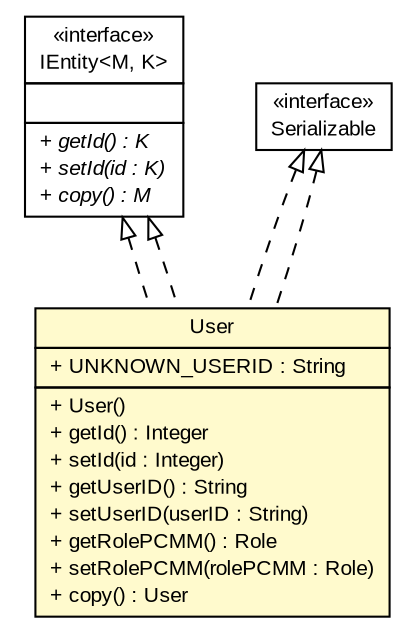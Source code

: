 #!/usr/local/bin/dot
#
# Class diagram 
# Generated by UMLGraph version R5_6-24-gf6e263 (http://www.umlgraph.org/)
#

digraph G {
	edge [fontname="arial",fontsize=10,labelfontname="arial",labelfontsize=10];
	node [fontname="arial",fontsize=10,shape=plaintext];
	nodesep=0.25;
	ranksep=0.5;
	// gov.sandia.cf.model.IEntity<M, K>
	c436826 [label=<<table title="gov.sandia.cf.model.IEntity" border="0" cellborder="1" cellspacing="0" cellpadding="2" port="p" href="./IEntity.html">
		<tr><td><table border="0" cellspacing="0" cellpadding="1">
<tr><td align="center" balign="center"> &#171;interface&#187; </td></tr>
<tr><td align="center" balign="center"> IEntity&lt;M, K&gt; </td></tr>
		</table></td></tr>
		<tr><td><table border="0" cellspacing="0" cellpadding="1">
<tr><td align="left" balign="left">  </td></tr>
		</table></td></tr>
		<tr><td><table border="0" cellspacing="0" cellpadding="1">
<tr><td align="left" balign="left"><font face="arial italic" point-size="10.0"> + getId() : K </font></td></tr>
<tr><td align="left" balign="left"><font face="arial italic" point-size="10.0"> + setId(id : K) </font></td></tr>
<tr><td align="left" balign="left"><font face="arial italic" point-size="10.0"> + copy() : M </font></td></tr>
		</table></td></tr>
		</table>>, URL="./IEntity.html", fontname="arial", fontcolor="black", fontsize=10.0];
	// gov.sandia.cf.model.User
	c436925 [label=<<table title="gov.sandia.cf.model.User" border="0" cellborder="1" cellspacing="0" cellpadding="2" port="p" bgcolor="lemonChiffon" href="./User.html">
		<tr><td><table border="0" cellspacing="0" cellpadding="1">
<tr><td align="center" balign="center"> User </td></tr>
		</table></td></tr>
		<tr><td><table border="0" cellspacing="0" cellpadding="1">
<tr><td align="left" balign="left"> + UNKNOWN_USERID : String </td></tr>
		</table></td></tr>
		<tr><td><table border="0" cellspacing="0" cellpadding="1">
<tr><td align="left" balign="left"> + User() </td></tr>
<tr><td align="left" balign="left"> + getId() : Integer </td></tr>
<tr><td align="left" balign="left"> + setId(id : Integer) </td></tr>
<tr><td align="left" balign="left"> + getUserID() : String </td></tr>
<tr><td align="left" balign="left"> + setUserID(userID : String) </td></tr>
<tr><td align="left" balign="left"> + getRolePCMM() : Role </td></tr>
<tr><td align="left" balign="left"> + setRolePCMM(rolePCMM : Role) </td></tr>
<tr><td align="left" balign="left"> + copy() : User </td></tr>
		</table></td></tr>
		</table>>, URL="./User.html", fontname="arial", fontcolor="black", fontsize=10.0];
	//gov.sandia.cf.model.User implements java.io.Serializable
	c437179:p -> c436925:p [dir=back,arrowtail=empty,style=dashed];
	//gov.sandia.cf.model.User implements gov.sandia.cf.model.IEntity<M, K>
	c436826:p -> c436925:p [dir=back,arrowtail=empty,style=dashed];
	//gov.sandia.cf.model.User implements java.io.Serializable
	c437179:p -> c436925:p [dir=back,arrowtail=empty,style=dashed];
	//gov.sandia.cf.model.User implements gov.sandia.cf.model.IEntity<M, K>
	c436826:p -> c436925:p [dir=back,arrowtail=empty,style=dashed];
	// java.io.Serializable
	c437179 [label=<<table title="java.io.Serializable" border="0" cellborder="1" cellspacing="0" cellpadding="2" port="p" href="http://java.sun.com/j2se/1.4.2/docs/api/java/io/Serializable.html">
		<tr><td><table border="0" cellspacing="0" cellpadding="1">
<tr><td align="center" balign="center"> &#171;interface&#187; </td></tr>
<tr><td align="center" balign="center"> Serializable </td></tr>
		</table></td></tr>
		</table>>, URL="http://java.sun.com/j2se/1.4.2/docs/api/java/io/Serializable.html", fontname="arial", fontcolor="black", fontsize=10.0];
}

